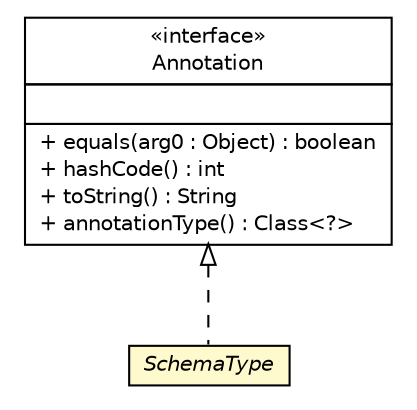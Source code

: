 #!/usr/local/bin/dot
#
# Class diagram 
# Generated by UMLGraph version R5_6 (http://www.umlgraph.org/)
#

digraph G {
	edge [fontname="Helvetica",fontsize=10,labelfontname="Helvetica",labelfontsize=10];
	node [fontname="Helvetica",fontsize=10,shape=plaintext];
	nodesep=0.25;
	ranksep=0.5;
	// sorcer.schema.SchemaType
	c282538 [label=<<table title="sorcer.schema.SchemaType" border="0" cellborder="1" cellspacing="0" cellpadding="2" port="p" bgcolor="lemonChiffon" href="./SchemaType.html">
		<tr><td><table border="0" cellspacing="0" cellpadding="1">
<tr><td align="center" balign="center"><font face="Helvetica-Oblique"> SchemaType </font></td></tr>
		</table></td></tr>
		</table>>, URL="./SchemaType.html", fontname="Helvetica", fontcolor="black", fontsize=10.0];
	//sorcer.schema.SchemaType implements java.lang.annotation.Annotation
	c282855:p -> c282538:p [dir=back,arrowtail=empty,style=dashed];
	// java.lang.annotation.Annotation
	c282855 [label=<<table title="java.lang.annotation.Annotation" border="0" cellborder="1" cellspacing="0" cellpadding="2" port="p" href="http://docs.oracle.com/javase/7/docs/api/java/lang/annotation/Annotation.html">
		<tr><td><table border="0" cellspacing="0" cellpadding="1">
<tr><td align="center" balign="center"> &#171;interface&#187; </td></tr>
<tr><td align="center" balign="center"> Annotation </td></tr>
		</table></td></tr>
		<tr><td><table border="0" cellspacing="0" cellpadding="1">
<tr><td align="left" balign="left">  </td></tr>
		</table></td></tr>
		<tr><td><table border="0" cellspacing="0" cellpadding="1">
<tr><td align="left" balign="left"> + equals(arg0 : Object) : boolean </td></tr>
<tr><td align="left" balign="left"> + hashCode() : int </td></tr>
<tr><td align="left" balign="left"> + toString() : String </td></tr>
<tr><td align="left" balign="left"> + annotationType() : Class&lt;?&gt; </td></tr>
		</table></td></tr>
		</table>>, URL="http://docs.oracle.com/javase/7/docs/api/java/lang/annotation/Annotation.html", fontname="Helvetica", fontcolor="black", fontsize=10.0];
}

